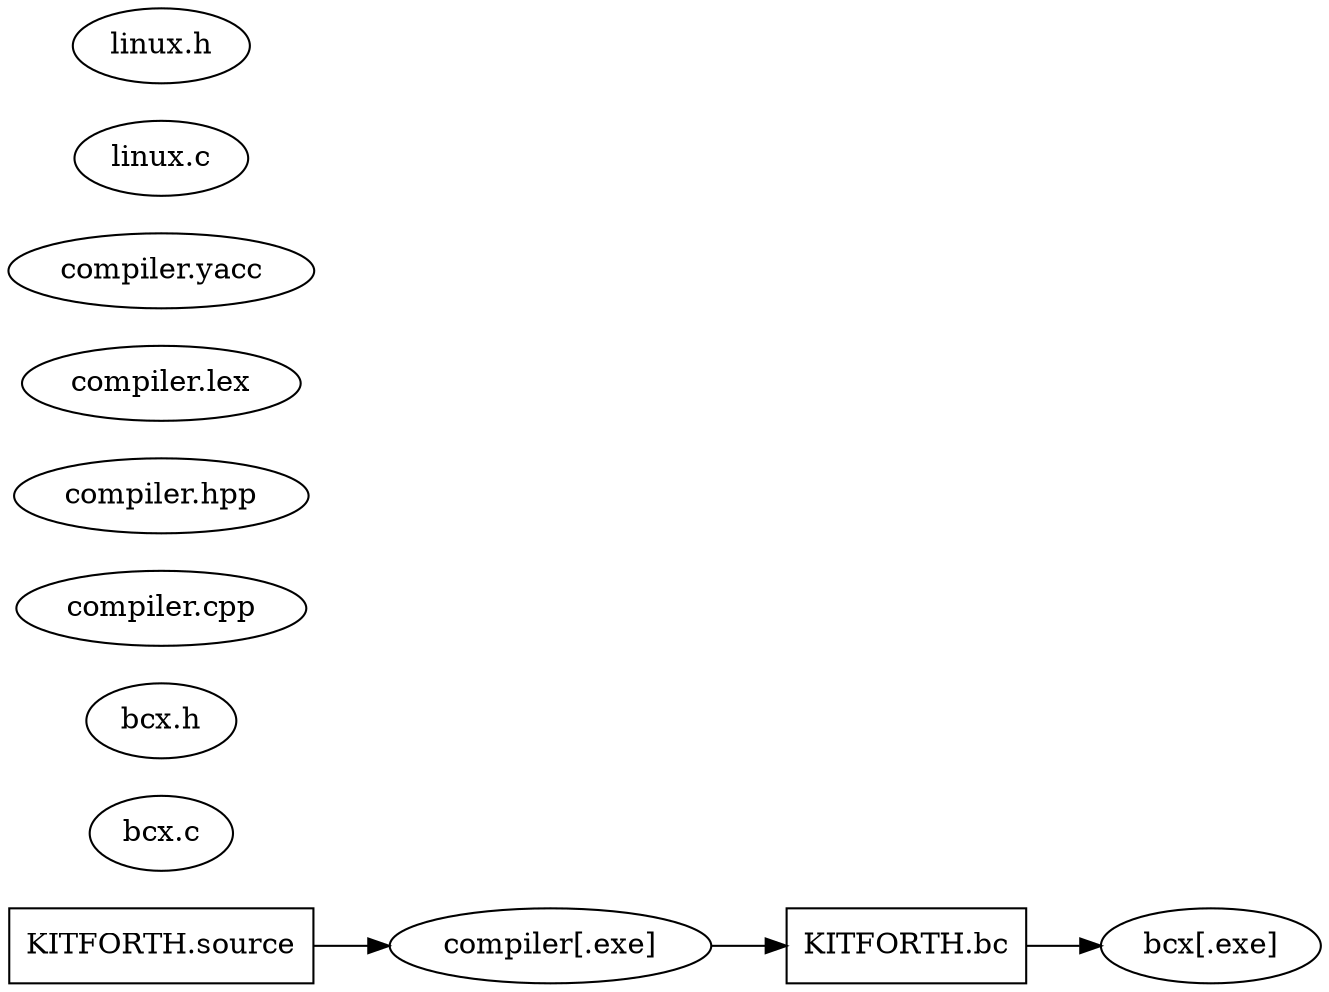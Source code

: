 digraph {

	rankdir=LR;
	
	bcx [label="bcx[.exe]",shape=oval];
	c [label="compiler[.exe]",shape=oval];
	
	src [label="KITFORTH.source",shape=box];
	bc [label="KITFORTH.bc",shape=box];
	
	src -> c -> bc -> bcx;
	
	bcxc [label="bcx.c"];
	bcxh [label="bcx.h"];
	cpp [label="compiler.cpp"];
	hpp [label="compiler.hpp"];
	lpp [label="compiler.lex"];
	ypp [label="compiler.yacc"];
	libc [label="linux.c"];
	linh [label="linux.h"];
	
}
